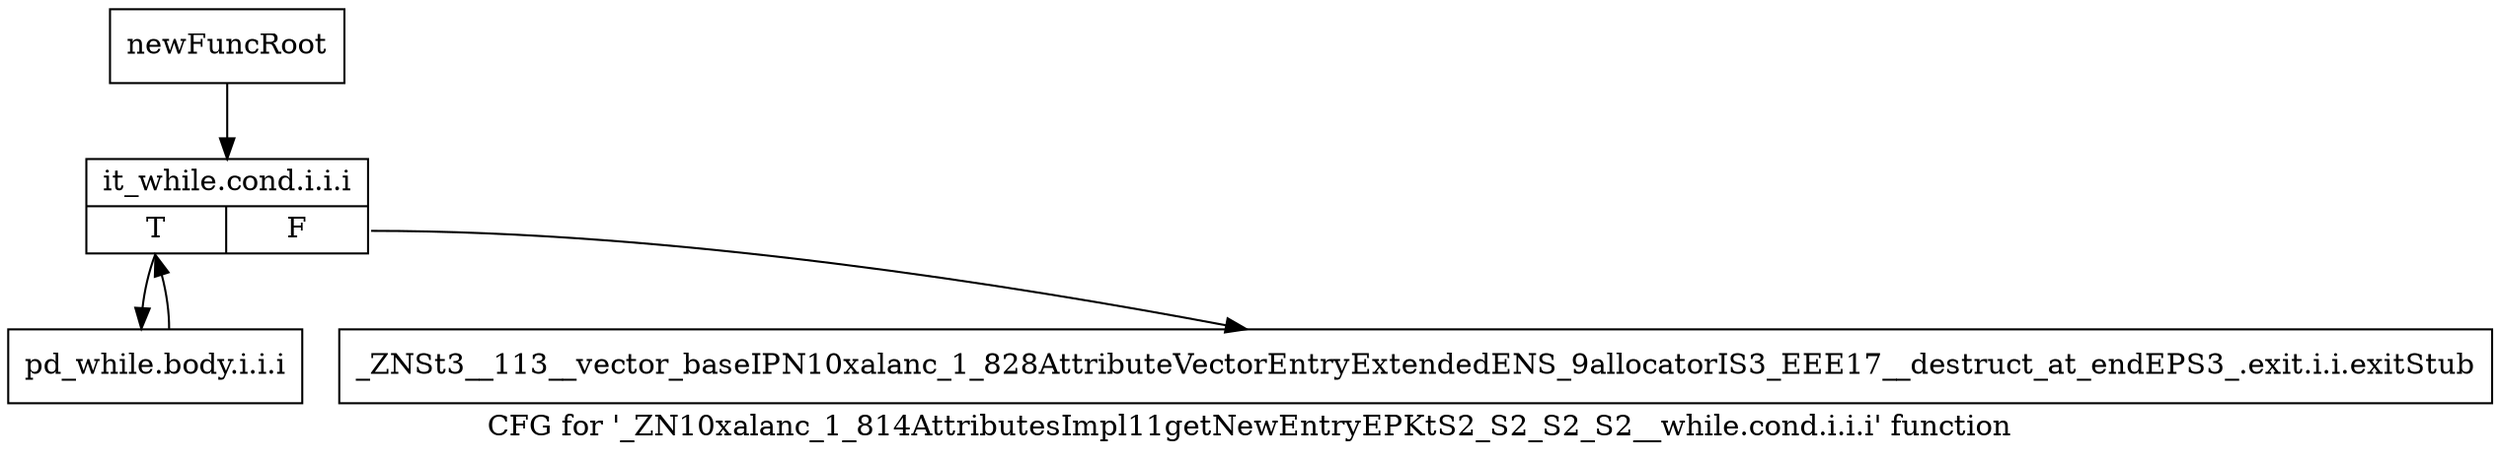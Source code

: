 digraph "CFG for '_ZN10xalanc_1_814AttributesImpl11getNewEntryEPKtS2_S2_S2_S2__while.cond.i.i.i' function" {
	label="CFG for '_ZN10xalanc_1_814AttributesImpl11getNewEntryEPKtS2_S2_S2_S2__while.cond.i.i.i' function";

	Node0x9d248e0 [shape=record,label="{newFuncRoot}"];
	Node0x9d248e0 -> Node0x9d24980;
	Node0x9d24930 [shape=record,label="{_ZNSt3__113__vector_baseIPN10xalanc_1_828AttributeVectorEntryExtendedENS_9allocatorIS3_EEE17__destruct_at_endEPS3_.exit.i.i.exitStub}"];
	Node0x9d24980 [shape=record,label="{it_while.cond.i.i.i|{<s0>T|<s1>F}}"];
	Node0x9d24980:s0 -> Node0x9d249d0;
	Node0x9d24980:s1 -> Node0x9d24930;
	Node0x9d249d0 [shape=record,label="{pd_while.body.i.i.i}"];
	Node0x9d249d0 -> Node0x9d24980;
}
